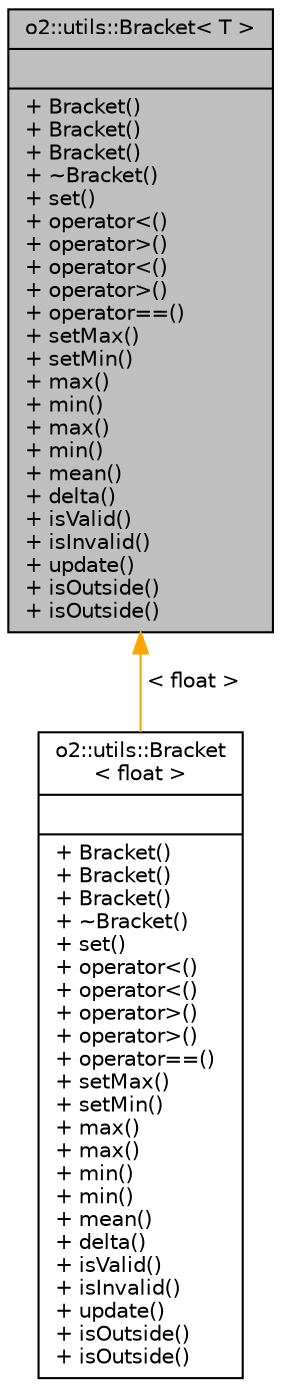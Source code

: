 digraph "o2::utils::Bracket&lt; T &gt;"
{
 // INTERACTIVE_SVG=YES
  bgcolor="transparent";
  edge [fontname="Helvetica",fontsize="10",labelfontname="Helvetica",labelfontsize="10"];
  node [fontname="Helvetica",fontsize="10",shape=record];
  Node0 [label="{o2::utils::Bracket\< T \>\n||+ Bracket()\l+ Bracket()\l+ Bracket()\l+ ~Bracket()\l+ set()\l+ operator\<()\l+ operator\>()\l+ operator\<()\l+ operator\>()\l+ operator==()\l+ setMax()\l+ setMin()\l+ max()\l+ min()\l+ max()\l+ min()\l+ mean()\l+ delta()\l+ isValid()\l+ isInvalid()\l+ update()\l+ isOutside()\l+ isOutside()\l}",height=0.2,width=0.4,color="black", fillcolor="grey75", style="filled", fontcolor="black"];
  Node0 -> Node1 [dir="back",color="orange",fontsize="10",style="solid",label=" \< float \>" ,fontname="Helvetica"];
  Node1 [label="{o2::utils::Bracket\l\< float \>\n||+ Bracket()\l+ Bracket()\l+ Bracket()\l+ ~Bracket()\l+ set()\l+ operator\<()\l+ operator\<()\l+ operator\>()\l+ operator\>()\l+ operator==()\l+ setMax()\l+ setMin()\l+ max()\l+ max()\l+ min()\l+ min()\l+ mean()\l+ delta()\l+ isValid()\l+ isInvalid()\l+ update()\l+ isOutside()\l+ isOutside()\l}",height=0.2,width=0.4,color="black",URL="$df/d6b/classo2_1_1utils_1_1Bracket.html"];
}
